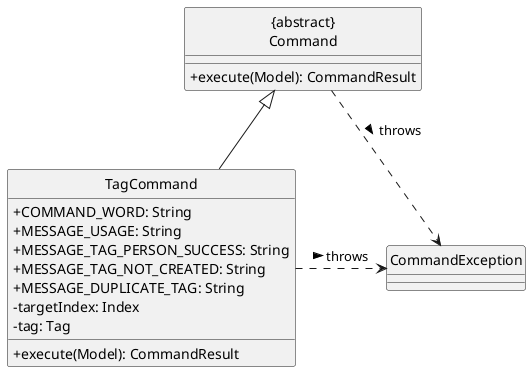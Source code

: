 @startuml
hide circle
skinparam classAttributeIconSize 0

Class "{abstract}\nCommand" as Command {
  +execute(Model): CommandResult
}
Class TagCommand {
  +COMMAND_WORD: String
  +MESSAGE_USAGE: String
  +MESSAGE_TAG_PERSON_SUCCESS: String
  +MESSAGE_TAG_NOT_CREATED: String
  +MESSAGE_DUPLICATE_TAG: String
  -targetIndex: Index
  -tag: Tag
  +execute(Model): CommandResult
}
Class CommandException

TagCommand -up-|> Command
Command ..> CommandException: throws >
TagCommand .right.> CommandException: throws >
@enduml
